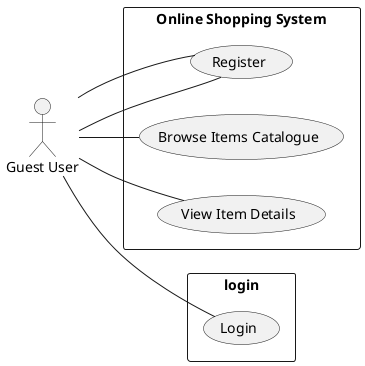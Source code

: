 @startuml 'test'

' right to left direction
left to right direction
' skinparam actor {
'   BackgroundColor #61b5ff
'   BorderColor #0054a6
' }



' actor :Last actor: as Person1
' (First usecase)


actor "Guest User" as GuestUser
' actor "Registered User" as RegisteredUser
' actor "Admin User" as AdminUser #FF0000/FFFF00
' GuestUser -> RegisteredUser : Sign Up
' GuestUser -> RegisteredUser : Login



rectangle "Online Shopping System" {
  GuestUser -- (Register)
  GuestUser -- (Browse Items Catalogue)
  GuestUser -- (View Item Details)
'   RegisteredUser -- (Login)
'   RegisteredUser -- (Browse Items Catalogue)
'   RegisteredUser -- (Search Items)
'   RegisteredUser -- (Add Item to Cart)
'   RegisteredUser -- (View Cart)
'   RegisteredUser -- (Checkout)
'   RegisteredUser -- (View Order)
'   AdminUser -- (Manage Items)
'   AdminUser -- (Manage Orders)
}


'



rectangle "login" {
    GuestUser -- (Register)
    GuestUser -- (Login)

    ' RegisteredUser -- (Login)
    ' AdminUser -- (Login)
}

' rectangle "browse" {
'     GuestUser -- (Browse Items Catalogue)
'     RegisteredUser -- (Browse Items Catalogue)
' }

' ' rectangle "search" {
'     RegisteredUser -- (Search Items)
' }


' rectangle "cart" {
'     RegisteredUser -- (Add Item to Cart)
'     RegisteredUser -- (View Cart)
'     RegisteredUser -- (Checkout)
' }

' rectangle "order" {
'     RegisteredUser -- (View Order)
'     AdminUser -- (Manage Orders)
' }

' rectangle "item" {
'     GuestUser -- (View Item Details)
'     RegisteredUser -- (View Item Details)
'     AdminUser -- (Manage Items)
' }

' rectangle "admin" {
'     AdminUser -- (Manage Items)
'     AdminUser -- (Manage Orders)
' }








@enduml
